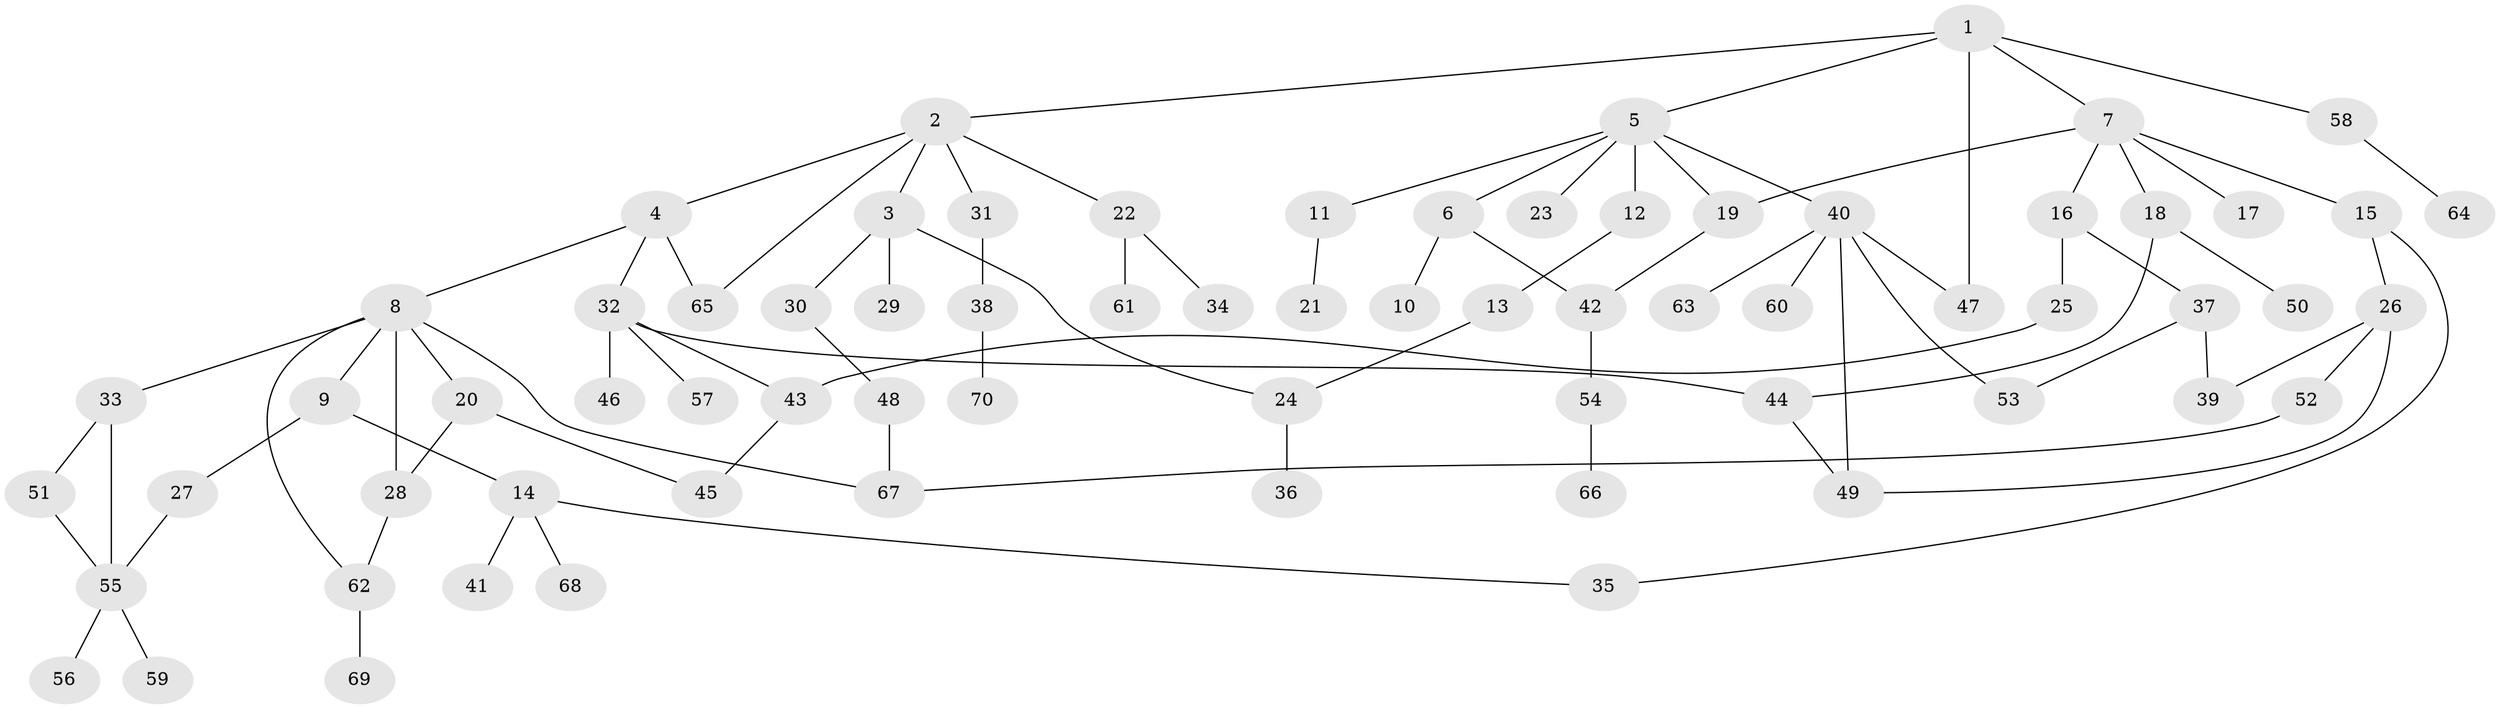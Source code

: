// Generated by graph-tools (version 1.1) at 2025/10/02/27/25 16:10:54]
// undirected, 70 vertices, 88 edges
graph export_dot {
graph [start="1"]
  node [color=gray90,style=filled];
  1;
  2;
  3;
  4;
  5;
  6;
  7;
  8;
  9;
  10;
  11;
  12;
  13;
  14;
  15;
  16;
  17;
  18;
  19;
  20;
  21;
  22;
  23;
  24;
  25;
  26;
  27;
  28;
  29;
  30;
  31;
  32;
  33;
  34;
  35;
  36;
  37;
  38;
  39;
  40;
  41;
  42;
  43;
  44;
  45;
  46;
  47;
  48;
  49;
  50;
  51;
  52;
  53;
  54;
  55;
  56;
  57;
  58;
  59;
  60;
  61;
  62;
  63;
  64;
  65;
  66;
  67;
  68;
  69;
  70;
  1 -- 2;
  1 -- 5;
  1 -- 7;
  1 -- 58;
  1 -- 47;
  2 -- 3;
  2 -- 4;
  2 -- 22;
  2 -- 31;
  2 -- 65;
  3 -- 24;
  3 -- 29;
  3 -- 30;
  4 -- 8;
  4 -- 32;
  4 -- 65;
  5 -- 6;
  5 -- 11;
  5 -- 12;
  5 -- 23;
  5 -- 40;
  5 -- 19;
  6 -- 10;
  6 -- 42;
  7 -- 15;
  7 -- 16;
  7 -- 17;
  7 -- 18;
  7 -- 19;
  8 -- 9;
  8 -- 20;
  8 -- 33;
  8 -- 67;
  8 -- 62;
  8 -- 28;
  9 -- 14;
  9 -- 27;
  11 -- 21;
  12 -- 13;
  13 -- 24;
  14 -- 35;
  14 -- 41;
  14 -- 68;
  15 -- 26;
  15 -- 35;
  16 -- 25;
  16 -- 37;
  18 -- 50;
  18 -- 44;
  19 -- 42;
  20 -- 28;
  20 -- 45;
  22 -- 34;
  22 -- 61;
  24 -- 36;
  25 -- 43;
  26 -- 39;
  26 -- 49;
  26 -- 52;
  27 -- 55;
  28 -- 62;
  30 -- 48;
  31 -- 38;
  32 -- 44;
  32 -- 46;
  32 -- 57;
  32 -- 43;
  33 -- 51;
  33 -- 55;
  37 -- 53;
  37 -- 39;
  38 -- 70;
  40 -- 47;
  40 -- 60;
  40 -- 63;
  40 -- 53;
  40 -- 49;
  42 -- 54;
  43 -- 45;
  44 -- 49;
  48 -- 67;
  51 -- 55;
  52 -- 67;
  54 -- 66;
  55 -- 56;
  55 -- 59;
  58 -- 64;
  62 -- 69;
}
